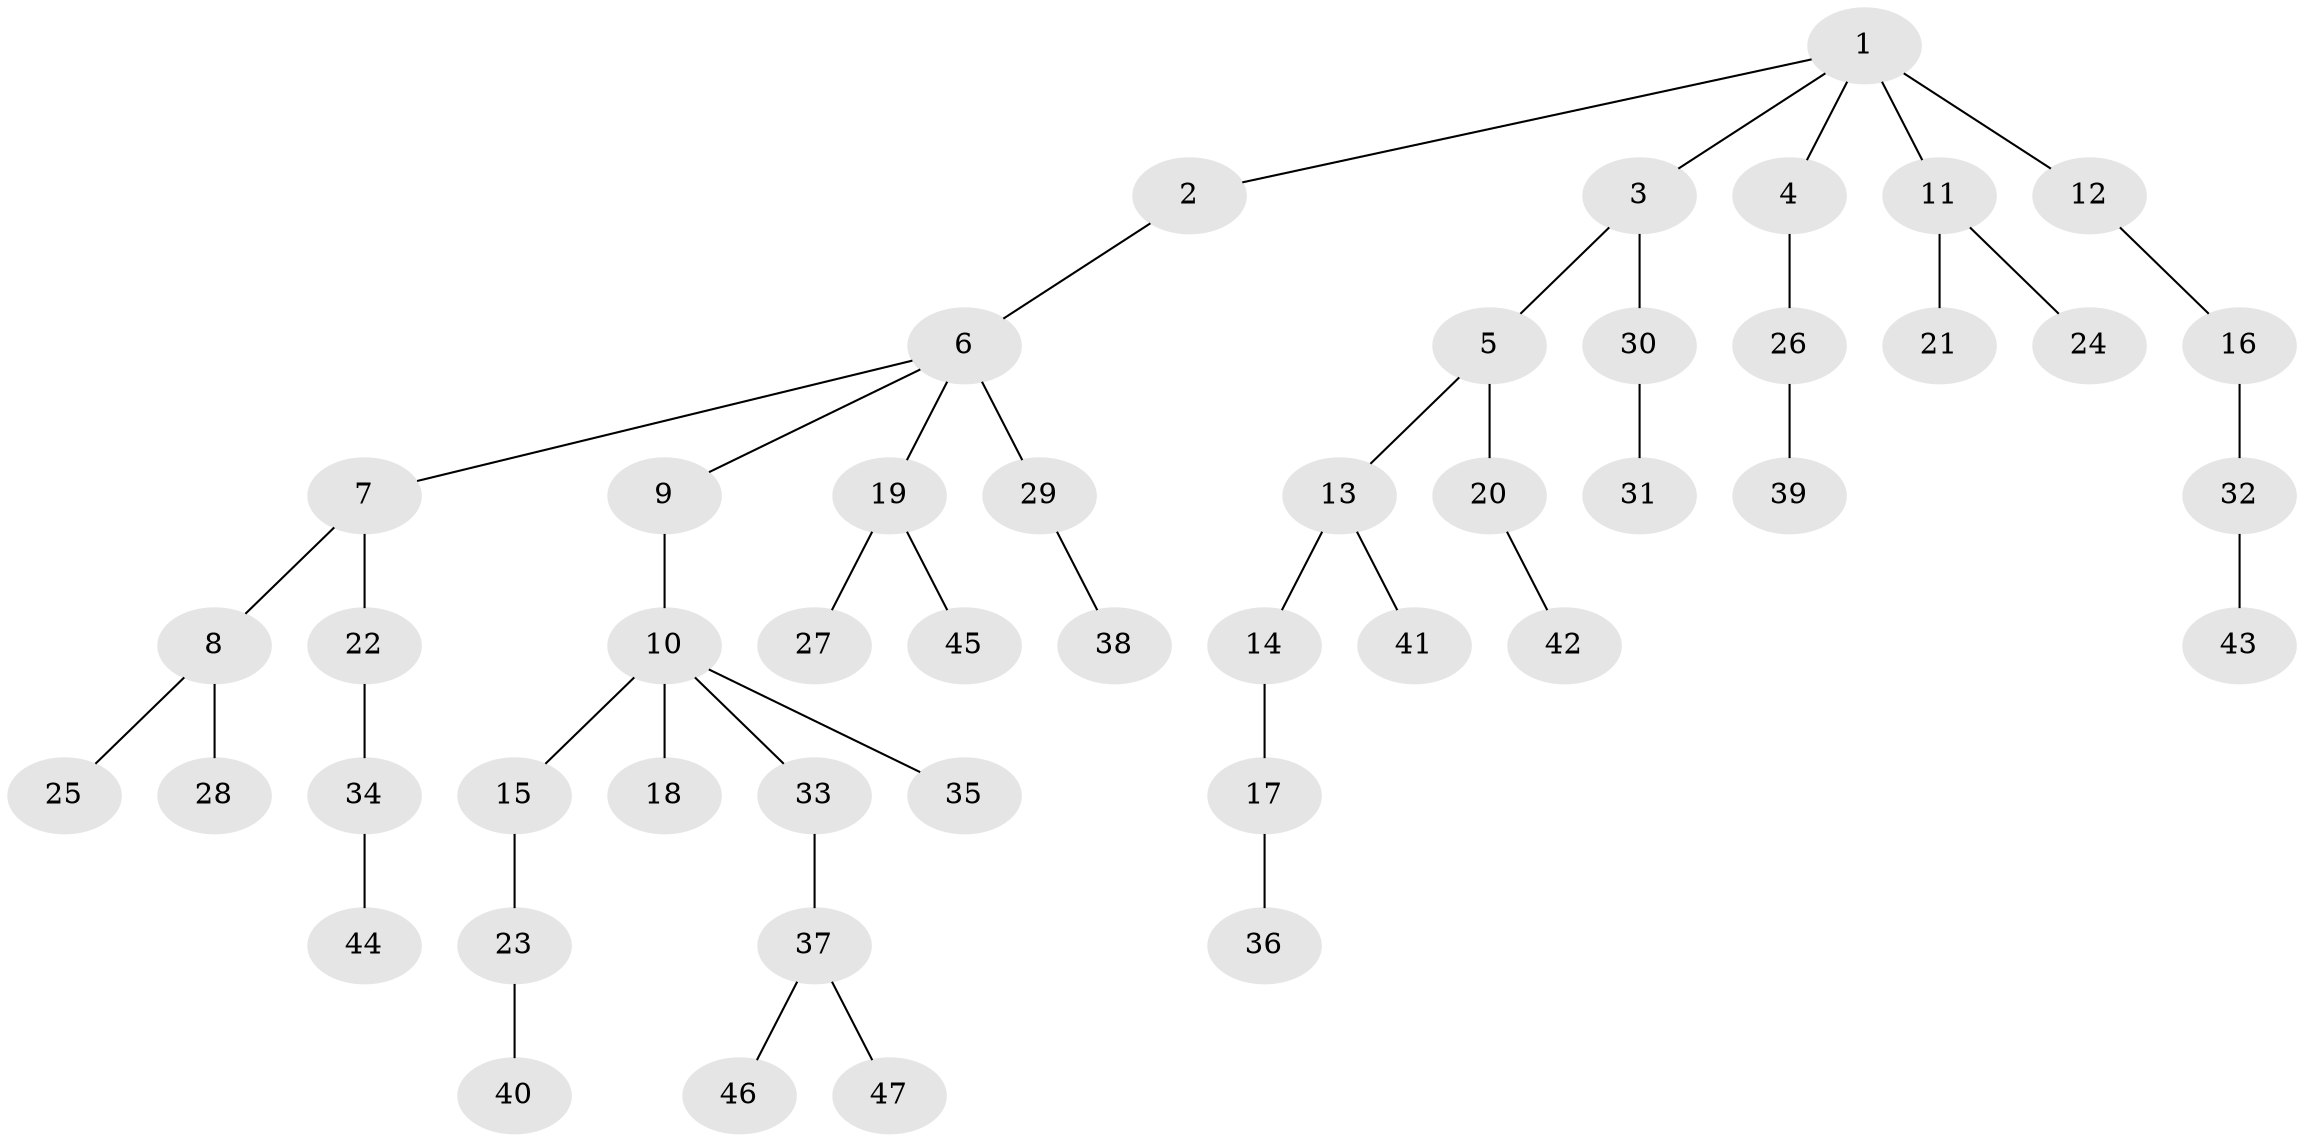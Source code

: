 // original degree distribution, {7: 0.022222222222222223, 3: 0.13333333333333333, 4: 0.08888888888888889, 2: 0.26666666666666666, 5: 0.011111111111111112, 1: 0.4777777777777778}
// Generated by graph-tools (version 1.1) at 2025/36/03/09/25 02:36:54]
// undirected, 47 vertices, 46 edges
graph export_dot {
graph [start="1"]
  node [color=gray90,style=filled];
  1;
  2;
  3;
  4;
  5;
  6;
  7;
  8;
  9;
  10;
  11;
  12;
  13;
  14;
  15;
  16;
  17;
  18;
  19;
  20;
  21;
  22;
  23;
  24;
  25;
  26;
  27;
  28;
  29;
  30;
  31;
  32;
  33;
  34;
  35;
  36;
  37;
  38;
  39;
  40;
  41;
  42;
  43;
  44;
  45;
  46;
  47;
  1 -- 2 [weight=1.0];
  1 -- 3 [weight=1.0];
  1 -- 4 [weight=1.0];
  1 -- 11 [weight=1.0];
  1 -- 12 [weight=2.0];
  2 -- 6 [weight=1.0];
  3 -- 5 [weight=1.0];
  3 -- 30 [weight=1.0];
  4 -- 26 [weight=1.0];
  5 -- 13 [weight=1.0];
  5 -- 20 [weight=1.0];
  6 -- 7 [weight=1.0];
  6 -- 9 [weight=1.0];
  6 -- 19 [weight=1.0];
  6 -- 29 [weight=2.0];
  7 -- 8 [weight=1.0];
  7 -- 22 [weight=1.0];
  8 -- 25 [weight=1.0];
  8 -- 28 [weight=1.0];
  9 -- 10 [weight=1.0];
  10 -- 15 [weight=1.0];
  10 -- 18 [weight=1.0];
  10 -- 33 [weight=1.0];
  10 -- 35 [weight=1.0];
  11 -- 21 [weight=2.0];
  11 -- 24 [weight=1.0];
  12 -- 16 [weight=1.0];
  13 -- 14 [weight=1.0];
  13 -- 41 [weight=1.0];
  14 -- 17 [weight=1.0];
  15 -- 23 [weight=1.0];
  16 -- 32 [weight=2.0];
  17 -- 36 [weight=1.0];
  19 -- 27 [weight=1.0];
  19 -- 45 [weight=1.0];
  20 -- 42 [weight=1.0];
  22 -- 34 [weight=1.0];
  23 -- 40 [weight=1.0];
  26 -- 39 [weight=1.0];
  29 -- 38 [weight=1.0];
  30 -- 31 [weight=2.0];
  32 -- 43 [weight=1.0];
  33 -- 37 [weight=1.0];
  34 -- 44 [weight=1.0];
  37 -- 46 [weight=1.0];
  37 -- 47 [weight=1.0];
}

